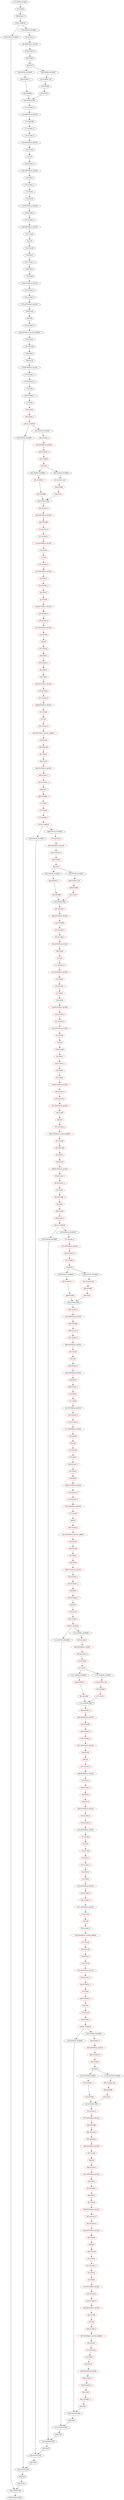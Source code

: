 digraph{
"87:SYNTH_START" -> "87:ILOAD";
"87:ILOAD" -> "89:ILOAD_2";
"89:ILOAD_2" -> "90:IF_ICMPGE";
"90:IF_ICMPGE" -> "740:SYNTH_DUMMY";
"90:IF_ICMPGE" -> "-740:SYNTH_DUMMY";
"740:SYNTH_DUMMY" -> "740:SYNTH_PHI";
"-740:SYNTH_DUMMY" -> "93:ALOAD_0";
"93:ALOAD_0" -> "94:GETFIELD_QUICK";
"94:GETFIELD_QUICK" -> "97:FCONST_0";
"97:FCONST_0" -> "98:FCMPG";
"98:FCMPG" -> "99:IFGT";
"99:IFGT" -> "749:SYNTH_DUMMY";
"99:IFGT" -> "-749:SYNTH_DUMMY";
"749:SYNTH_DUMMY" -> "108:ICONST_1";
"-749:SYNTH_DUMMY" -> "102:ICONST_M1";
"102:ICONST_M1" -> "103:ISTORE";
"108:ICONST_1" -> "109:ISTORE";
"109:ISTORE" -> "749:SYNTH_PHI";
"111:ALOAD_0" -> "112:GETFIELD_QUICK";
"112:GETFIELD_QUICK" -> "115:FSTORE";
"115:FSTORE" -> "117:ALOAD_0";
"117:ALOAD_0" -> "118:ALOAD_0";
"118:ALOAD_0" -> "119:GETFIELD_QUICK";
"119:GETFIELD_QUICK" -> "122:ILOAD";
"122:ILOAD" -> "124:I2F";
"124:I2F" -> "125:ALOAD_0";
"125:ALOAD_0" -> "126:GETFIELD_QUICK";
"126:GETFIELD_QUICK" -> "129:FMUL";
"129:FMUL" -> "130:FLOAD_3";
"130:FLOAD_3" -> "131:FMUL";
"131:FMUL" -> "132:FSUB";
"132:FSUB" -> "133:PUTFIELD_QUICK";
"133:PUTFIELD_QUICK" -> "136:ALOAD_0";
"136:ALOAD_0" -> "137:ALOAD_0";
"137:ALOAD_0" -> "138:GETFIELD_QUICK";
"138:GETFIELD_QUICK" -> "141:ILOAD";
"141:ILOAD" -> "143:I2F";
"143:I2F" -> "144:FLOAD";
"144:FLOAD" -> "146:FMUL";
"146:FMUL" -> "147:FLOAD_3";
"147:FLOAD_3" -> "148:FMUL";
"148:FMUL" -> "149:FADD";
"149:FADD" -> "150:PUTFIELD_QUICK";
"150:PUTFIELD_QUICK" -> "153:ALOAD_0";
"153:ALOAD_0" -> "154:ALOAD_0";
"154:ALOAD_0" -> "155:GETFIELD_QUICK";
"155:GETFIELD_QUICK" -> "158:ILOAD";
"158:ILOAD" -> "160:I2F";
"160:I2F" -> "161:ALOAD_0";
"161:ALOAD_0" -> "162:GETFIELD_QUICK_ARRAY";
"162:GETFIELD_QUICK_ARRAY" -> "165:ILOAD";
"165:ILOAD" -> "167:FALOAD";
"167:FALOAD" -> "168:FMUL";
"168:FMUL" -> "169:FSUB";
"169:FSUB" -> "170:PUTFIELD_QUICK";
"170:PUTFIELD_QUICK" -> "173:FLOAD_3";
"173:FLOAD_3" -> "174:FCONST_2";
"174:FCONST_2" -> "175:FDIV";
"175:FDIV" -> "176:FSTORE_3";
"176:FSTORE_3" -> "177:IINC";
"177:IINC" -> "180:ILOAD";
"180:ILOAD" [color = red];
"180:ILOAD" -> "182:ILOAD_2";
"182:ILOAD_2" [color = red];
"182:ILOAD_2" -> "183:IF_ICMPGE";
"183:IF_ICMPGE" [color = red];
"183:IF_ICMPGE" -> "833:SYNTH_DUMMY";
"183:IF_ICMPGE" -> "-833:SYNTH_DUMMY";
"833:SYNTH_DUMMY" -> "833:SYNTH_PHI";
"-833:SYNTH_DUMMY" -> "186:ALOAD_0";
"186:ALOAD_0" [color = red];
"186:ALOAD_0" -> "187:GETFIELD_QUICK";
"649:NOP" -> "650:GOTO";
"650:GOTO" -> "740:SYNTH_PHI";
"187:GETFIELD_QUICK" [color = red];
"187:GETFIELD_QUICK" -> "190:FCONST_0";
"190:FCONST_0" [color = red];
"190:FCONST_0" -> "191:FCMPG";
"191:FCMPG" [color = red];
"191:FCMPG" -> "192:IFGT";
"192:IFGT" [color = red];
"192:IFGT" -> "842:SYNTH_DUMMY";
"192:IFGT" -> "-842:SYNTH_DUMMY";
"842:SYNTH_DUMMY" -> "201:ICONST_1";
"-842:SYNTH_DUMMY" -> "195:ICONST_M1";
"195:ICONST_M1" [color = red];
"195:ICONST_M1" -> "196:ISTORE";
"201:ICONST_1" [color = red];
"201:ICONST_1" -> "202:ISTORE";
"202:ISTORE" [color = red];
"202:ISTORE" -> "842:SYNTH_PHI";
"204:ALOAD_0" [color = red];
"204:ALOAD_0" -> "205:GETFIELD_QUICK";
"205:GETFIELD_QUICK" [color = red];
"205:GETFIELD_QUICK" -> "208:FSTORE";
"208:FSTORE" [color = red];
"208:FSTORE" -> "210:ALOAD_0";
"210:ALOAD_0" [color = red];
"210:ALOAD_0" -> "211:ALOAD_0";
"211:ALOAD_0" [color = red];
"211:ALOAD_0" -> "212:GETFIELD_QUICK";
"212:GETFIELD_QUICK" [color = red];
"212:GETFIELD_QUICK" -> "215:ILOAD";
"215:ILOAD" [color = red];
"215:ILOAD" -> "217:I2F";
"217:I2F" [color = red];
"217:I2F" -> "218:ALOAD_0";
"218:ALOAD_0" [color = red];
"218:ALOAD_0" -> "219:GETFIELD_QUICK";
"219:GETFIELD_QUICK" [color = red];
"219:GETFIELD_QUICK" -> "222:FMUL";
"222:FMUL" [color = red];
"222:FMUL" -> "223:FLOAD_3";
"223:FLOAD_3" [color = red];
"223:FLOAD_3" -> "224:FMUL";
"224:FMUL" [color = red];
"224:FMUL" -> "225:FSUB";
"225:FSUB" [color = red];
"225:FSUB" -> "226:PUTFIELD_QUICK";
"226:PUTFIELD_QUICK" [color = red];
"226:PUTFIELD_QUICK" -> "229:ALOAD_0";
"229:ALOAD_0" [color = red];
"229:ALOAD_0" -> "230:ALOAD_0";
"230:ALOAD_0" [color = red];
"230:ALOAD_0" -> "231:GETFIELD_QUICK";
"231:GETFIELD_QUICK" [color = red];
"231:GETFIELD_QUICK" -> "234:ILOAD";
"234:ILOAD" [color = red];
"234:ILOAD" -> "236:I2F";
"236:I2F" [color = red];
"236:I2F" -> "237:FLOAD";
"237:FLOAD" [color = red];
"237:FLOAD" -> "239:FMUL";
"239:FMUL" [color = red];
"239:FMUL" -> "240:FLOAD_3";
"240:FLOAD_3" [color = red];
"240:FLOAD_3" -> "241:FMUL";
"241:FMUL" [color = red];
"241:FMUL" -> "242:FADD";
"242:FADD" [color = red];
"242:FADD" -> "243:PUTFIELD_QUICK";
"243:PUTFIELD_QUICK" [color = red];
"243:PUTFIELD_QUICK" -> "246:ALOAD_0";
"246:ALOAD_0" [color = red];
"246:ALOAD_0" -> "247:ALOAD_0";
"247:ALOAD_0" [color = red];
"247:ALOAD_0" -> "248:GETFIELD_QUICK";
"248:GETFIELD_QUICK" [color = red];
"248:GETFIELD_QUICK" -> "251:ILOAD";
"251:ILOAD" [color = red];
"251:ILOAD" -> "253:I2F";
"253:I2F" [color = red];
"253:I2F" -> "254:ALOAD_0";
"254:ALOAD_0" [color = red];
"254:ALOAD_0" -> "255:GETFIELD_QUICK_ARRAY";
"255:GETFIELD_QUICK_ARRAY" [color = red];
"255:GETFIELD_QUICK_ARRAY" -> "258:ILOAD";
"258:ILOAD" [color = red];
"258:ILOAD" -> "260:FALOAD";
"260:FALOAD" [color = red];
"260:FALOAD" -> "261:FMUL";
"261:FMUL" [color = red];
"261:FMUL" -> "262:FSUB";
"262:FSUB" [color = red];
"262:FSUB" -> "263:PUTFIELD_QUICK";
"263:PUTFIELD_QUICK" [color = red];
"263:PUTFIELD_QUICK" -> "266:FLOAD_3";
"266:FLOAD_3" [color = red];
"266:FLOAD_3" -> "267:FCONST_2";
"267:FCONST_2" [color = red];
"267:FCONST_2" -> "268:FDIV";
"268:FDIV" [color = red];
"268:FDIV" -> "269:FSTORE_3";
"269:FSTORE_3" [color = red];
"269:FSTORE_3" -> "270:IINC";
"270:IINC" [color = red];
"270:IINC" -> "273:ILOAD";
"273:ILOAD" [color = red];
"273:ILOAD" -> "275:ILOAD_2";
"275:ILOAD_2" [color = red];
"275:ILOAD_2" -> "276:IF_ICMPGE";
"276:IF_ICMPGE" [color = red];
"276:IF_ICMPGE" -> "926:SYNTH_DUMMY";
"276:IF_ICMPGE" -> "-926:SYNTH_DUMMY";
"926:SYNTH_DUMMY" -> "926:SYNTH_PHI";
"-926:SYNTH_DUMMY" -> "279:ALOAD_0";
"279:ALOAD_0" [color = red];
"279:ALOAD_0" -> "280:GETFIELD_QUICK";
"648:NOP" -> "833:SYNTH_PHI";
"280:GETFIELD_QUICK" [color = red];
"280:GETFIELD_QUICK" -> "283:FCONST_0";
"283:FCONST_0" [color = red];
"283:FCONST_0" -> "284:FCMPG";
"284:FCMPG" [color = red];
"284:FCMPG" -> "285:IFGT";
"285:IFGT" [color = red];
"285:IFGT" -> "935:SYNTH_DUMMY";
"285:IFGT" -> "-935:SYNTH_DUMMY";
"935:SYNTH_DUMMY" -> "294:ICONST_1";
"-935:SYNTH_DUMMY" -> "288:ICONST_M1";
"288:ICONST_M1" [color = red];
"288:ICONST_M1" -> "289:ISTORE";
"294:ICONST_1" [color = red];
"294:ICONST_1" -> "295:ISTORE";
"295:ISTORE" [color = red];
"295:ISTORE" -> "935:SYNTH_PHI";
"297:ALOAD_0" [color = red];
"297:ALOAD_0" -> "298:GETFIELD_QUICK";
"298:GETFIELD_QUICK" [color = red];
"298:GETFIELD_QUICK" -> "301:FSTORE";
"301:FSTORE" [color = red];
"301:FSTORE" -> "303:ALOAD_0";
"303:ALOAD_0" [color = red];
"303:ALOAD_0" -> "304:ALOAD_0";
"304:ALOAD_0" [color = red];
"304:ALOAD_0" -> "305:GETFIELD_QUICK";
"305:GETFIELD_QUICK" [color = red];
"305:GETFIELD_QUICK" -> "308:ILOAD";
"308:ILOAD" [color = red];
"308:ILOAD" -> "310:I2F";
"310:I2F" [color = red];
"310:I2F" -> "311:ALOAD_0";
"311:ALOAD_0" [color = red];
"311:ALOAD_0" -> "312:GETFIELD_QUICK";
"312:GETFIELD_QUICK" [color = red];
"312:GETFIELD_QUICK" -> "315:FMUL";
"315:FMUL" [color = red];
"315:FMUL" -> "316:FLOAD_3";
"316:FLOAD_3" [color = red];
"316:FLOAD_3" -> "317:FMUL";
"317:FMUL" [color = red];
"317:FMUL" -> "318:FSUB";
"318:FSUB" [color = red];
"318:FSUB" -> "319:PUTFIELD_QUICK";
"319:PUTFIELD_QUICK" [color = red];
"319:PUTFIELD_QUICK" -> "322:ALOAD_0";
"322:ALOAD_0" [color = red];
"322:ALOAD_0" -> "323:ALOAD_0";
"323:ALOAD_0" [color = red];
"323:ALOAD_0" -> "324:GETFIELD_QUICK";
"324:GETFIELD_QUICK" [color = red];
"324:GETFIELD_QUICK" -> "327:ILOAD";
"327:ILOAD" [color = red];
"327:ILOAD" -> "329:I2F";
"329:I2F" [color = red];
"329:I2F" -> "330:FLOAD";
"330:FLOAD" [color = red];
"330:FLOAD" -> "332:FMUL";
"332:FMUL" [color = red];
"332:FMUL" -> "333:FLOAD_3";
"333:FLOAD_3" [color = red];
"333:FLOAD_3" -> "334:FMUL";
"334:FMUL" [color = red];
"334:FMUL" -> "335:FADD";
"335:FADD" [color = red];
"335:FADD" -> "336:PUTFIELD_QUICK";
"336:PUTFIELD_QUICK" [color = red];
"336:PUTFIELD_QUICK" -> "339:ALOAD_0";
"339:ALOAD_0" [color = red];
"339:ALOAD_0" -> "340:ALOAD_0";
"340:ALOAD_0" [color = red];
"340:ALOAD_0" -> "341:GETFIELD_QUICK";
"341:GETFIELD_QUICK" [color = red];
"341:GETFIELD_QUICK" -> "344:ILOAD";
"344:ILOAD" [color = red];
"344:ILOAD" -> "346:I2F";
"346:I2F" [color = red];
"346:I2F" -> "347:ALOAD_0";
"347:ALOAD_0" [color = red];
"347:ALOAD_0" -> "348:GETFIELD_QUICK_ARRAY";
"348:GETFIELD_QUICK_ARRAY" [color = red];
"348:GETFIELD_QUICK_ARRAY" -> "351:ILOAD";
"351:ILOAD" [color = red];
"351:ILOAD" -> "353:FALOAD";
"353:FALOAD" [color = red];
"353:FALOAD" -> "354:FMUL";
"354:FMUL" [color = red];
"354:FMUL" -> "355:FSUB";
"355:FSUB" [color = red];
"355:FSUB" -> "356:PUTFIELD_QUICK";
"356:PUTFIELD_QUICK" [color = red];
"356:PUTFIELD_QUICK" -> "359:FLOAD_3";
"359:FLOAD_3" [color = red];
"359:FLOAD_3" -> "360:FCONST_2";
"360:FCONST_2" [color = red];
"360:FCONST_2" -> "361:FDIV";
"361:FDIV" [color = red];
"361:FDIV" -> "362:FSTORE_3";
"362:FSTORE_3" [color = red];
"362:FSTORE_3" -> "363:IINC";
"363:IINC" [color = red];
"363:IINC" -> "366:ILOAD";
"366:ILOAD" [color = red];
"366:ILOAD" -> "368:ILOAD_2";
"368:ILOAD_2" [color = red];
"368:ILOAD_2" -> "369:IF_ICMPGE";
"369:IF_ICMPGE" [color = red];
"369:IF_ICMPGE" -> "1019:SYNTH_DUMMY";
"369:IF_ICMPGE" -> "-1019:SYNTH_DUMMY";
"1019:SYNTH_DUMMY" -> "1019:SYNTH_PHI";
"-1019:SYNTH_DUMMY" -> "372:ALOAD_0";
"372:ALOAD_0" [color = red];
"372:ALOAD_0" -> "373:GETFIELD_QUICK";
"647:NOP" -> "926:SYNTH_PHI";
"373:GETFIELD_QUICK" [color = red];
"373:GETFIELD_QUICK" -> "376:FCONST_0";
"376:FCONST_0" [color = red];
"376:FCONST_0" -> "377:FCMPG";
"377:FCMPG" [color = red];
"377:FCMPG" -> "378:IFGT";
"378:IFGT" [color = red];
"378:IFGT" -> "1028:SYNTH_DUMMY";
"378:IFGT" -> "-1028:SYNTH_DUMMY";
"1028:SYNTH_DUMMY" -> "387:ICONST_1";
"-1028:SYNTH_DUMMY" -> "381:ICONST_M1";
"381:ICONST_M1" [color = red];
"381:ICONST_M1" -> "382:ISTORE";
"387:ICONST_1" [color = red];
"387:ICONST_1" -> "388:ISTORE";
"388:ISTORE" [color = red];
"388:ISTORE" -> "1028:SYNTH_PHI";
"390:ALOAD_0" [color = red];
"390:ALOAD_0" -> "391:GETFIELD_QUICK";
"391:GETFIELD_QUICK" [color = red];
"391:GETFIELD_QUICK" -> "394:FSTORE";
"394:FSTORE" [color = red];
"394:FSTORE" -> "396:ALOAD_0";
"396:ALOAD_0" [color = red];
"396:ALOAD_0" -> "397:ALOAD_0";
"397:ALOAD_0" [color = red];
"397:ALOAD_0" -> "398:GETFIELD_QUICK";
"398:GETFIELD_QUICK" [color = red];
"398:GETFIELD_QUICK" -> "401:ILOAD";
"401:ILOAD" [color = red];
"401:ILOAD" -> "403:I2F";
"403:I2F" [color = red];
"403:I2F" -> "404:ALOAD_0";
"404:ALOAD_0" [color = red];
"404:ALOAD_0" -> "405:GETFIELD_QUICK";
"405:GETFIELD_QUICK" [color = red];
"405:GETFIELD_QUICK" -> "408:FMUL";
"408:FMUL" [color = red];
"408:FMUL" -> "409:FLOAD_3";
"409:FLOAD_3" [color = red];
"409:FLOAD_3" -> "410:FMUL";
"410:FMUL" [color = red];
"410:FMUL" -> "411:FSUB";
"411:FSUB" [color = red];
"411:FSUB" -> "412:PUTFIELD_QUICK";
"412:PUTFIELD_QUICK" [color = red];
"412:PUTFIELD_QUICK" -> "415:ALOAD_0";
"415:ALOAD_0" [color = red];
"415:ALOAD_0" -> "416:ALOAD_0";
"416:ALOAD_0" [color = red];
"416:ALOAD_0" -> "417:GETFIELD_QUICK";
"417:GETFIELD_QUICK" [color = red];
"417:GETFIELD_QUICK" -> "420:ILOAD";
"420:ILOAD" [color = red];
"420:ILOAD" -> "422:I2F";
"422:I2F" [color = red];
"422:I2F" -> "423:FLOAD";
"423:FLOAD" [color = red];
"423:FLOAD" -> "425:FMUL";
"425:FMUL" [color = red];
"425:FMUL" -> "426:FLOAD_3";
"426:FLOAD_3" [color = red];
"426:FLOAD_3" -> "427:FMUL";
"427:FMUL" [color = red];
"427:FMUL" -> "428:FADD";
"428:FADD" [color = red];
"428:FADD" -> "429:PUTFIELD_QUICK";
"429:PUTFIELD_QUICK" [color = red];
"429:PUTFIELD_QUICK" -> "432:ALOAD_0";
"432:ALOAD_0" [color = red];
"432:ALOAD_0" -> "433:ALOAD_0";
"433:ALOAD_0" [color = red];
"433:ALOAD_0" -> "434:GETFIELD_QUICK";
"434:GETFIELD_QUICK" [color = red];
"434:GETFIELD_QUICK" -> "437:ILOAD";
"437:ILOAD" [color = red];
"437:ILOAD" -> "439:I2F";
"439:I2F" [color = red];
"439:I2F" -> "440:ALOAD_0";
"440:ALOAD_0" [color = red];
"440:ALOAD_0" -> "441:GETFIELD_QUICK_ARRAY";
"441:GETFIELD_QUICK_ARRAY" [color = red];
"441:GETFIELD_QUICK_ARRAY" -> "444:ILOAD";
"444:ILOAD" [color = red];
"444:ILOAD" -> "446:FALOAD";
"446:FALOAD" [color = red];
"446:FALOAD" -> "447:FMUL";
"447:FMUL" [color = red];
"447:FMUL" -> "448:FSUB";
"448:FSUB" [color = red];
"448:FSUB" -> "449:PUTFIELD_QUICK";
"449:PUTFIELD_QUICK" [color = red];
"449:PUTFIELD_QUICK" -> "452:FLOAD_3";
"452:FLOAD_3" [color = red];
"452:FLOAD_3" -> "453:FCONST_2";
"453:FCONST_2" [color = red];
"453:FCONST_2" -> "454:FDIV";
"454:FDIV" [color = red];
"454:FDIV" -> "455:FSTORE_3";
"455:FSTORE_3" [color = red];
"455:FSTORE_3" -> "456:IINC";
"456:IINC" [color = red];
"456:IINC" -> "459:ILOAD";
"459:ILOAD" [color = red];
"459:ILOAD" -> "461:ILOAD_2";
"461:ILOAD_2" [color = red];
"461:ILOAD_2" -> "462:IF_ICMPGE";
"462:IF_ICMPGE" [color = red];
"462:IF_ICMPGE" -> "1112:SYNTH_DUMMY";
"462:IF_ICMPGE" -> "-1112:SYNTH_DUMMY";
"1112:SYNTH_DUMMY" -> "1112:SYNTH_PHI";
"-1112:SYNTH_DUMMY" -> "465:ALOAD_0";
"465:ALOAD_0" [color = red];
"465:ALOAD_0" -> "466:GETFIELD_QUICK";
"646:NOP" -> "1019:SYNTH_PHI";
"466:GETFIELD_QUICK" [color = red];
"466:GETFIELD_QUICK" -> "469:FCONST_0";
"469:FCONST_0" [color = red];
"469:FCONST_0" -> "470:FCMPG";
"470:FCMPG" [color = red];
"470:FCMPG" -> "471:IFGT";
"471:IFGT" [color = red];
"471:IFGT" -> "1121:SYNTH_DUMMY";
"471:IFGT" -> "-1121:SYNTH_DUMMY";
"1121:SYNTH_DUMMY" -> "480:ICONST_1";
"-1121:SYNTH_DUMMY" -> "474:ICONST_M1";
"474:ICONST_M1" [color = red];
"474:ICONST_M1" -> "475:ISTORE";
"480:ICONST_1" [color = red];
"480:ICONST_1" -> "481:ISTORE";
"481:ISTORE" [color = red];
"481:ISTORE" -> "1121:SYNTH_PHI";
"483:ALOAD_0" [color = red];
"483:ALOAD_0" -> "484:GETFIELD_QUICK";
"484:GETFIELD_QUICK" [color = red];
"484:GETFIELD_QUICK" -> "487:FSTORE";
"487:FSTORE" [color = red];
"487:FSTORE" -> "489:ALOAD_0";
"489:ALOAD_0" [color = red];
"489:ALOAD_0" -> "490:ALOAD_0";
"490:ALOAD_0" [color = red];
"490:ALOAD_0" -> "491:GETFIELD_QUICK";
"491:GETFIELD_QUICK" [color = red];
"491:GETFIELD_QUICK" -> "494:ILOAD";
"494:ILOAD" [color = red];
"494:ILOAD" -> "496:I2F";
"496:I2F" [color = red];
"496:I2F" -> "497:ALOAD_0";
"497:ALOAD_0" [color = red];
"497:ALOAD_0" -> "498:GETFIELD_QUICK";
"498:GETFIELD_QUICK" [color = red];
"498:GETFIELD_QUICK" -> "501:FMUL";
"501:FMUL" [color = red];
"501:FMUL" -> "502:FLOAD_3";
"502:FLOAD_3" [color = red];
"502:FLOAD_3" -> "503:FMUL";
"503:FMUL" [color = red];
"503:FMUL" -> "504:FSUB";
"504:FSUB" [color = red];
"504:FSUB" -> "505:PUTFIELD_QUICK";
"505:PUTFIELD_QUICK" [color = red];
"505:PUTFIELD_QUICK" -> "508:ALOAD_0";
"508:ALOAD_0" [color = red];
"508:ALOAD_0" -> "509:ALOAD_0";
"509:ALOAD_0" [color = red];
"509:ALOAD_0" -> "510:GETFIELD_QUICK";
"510:GETFIELD_QUICK" [color = red];
"510:GETFIELD_QUICK" -> "513:ILOAD";
"513:ILOAD" [color = red];
"513:ILOAD" -> "515:I2F";
"515:I2F" [color = red];
"515:I2F" -> "516:FLOAD";
"516:FLOAD" [color = red];
"516:FLOAD" -> "518:FMUL";
"518:FMUL" [color = red];
"518:FMUL" -> "519:FLOAD_3";
"519:FLOAD_3" [color = red];
"519:FLOAD_3" -> "520:FMUL";
"520:FMUL" [color = red];
"520:FMUL" -> "521:FADD";
"521:FADD" [color = red];
"521:FADD" -> "522:PUTFIELD_QUICK";
"522:PUTFIELD_QUICK" [color = red];
"522:PUTFIELD_QUICK" -> "525:ALOAD_0";
"525:ALOAD_0" [color = red];
"525:ALOAD_0" -> "526:ALOAD_0";
"526:ALOAD_0" [color = red];
"526:ALOAD_0" -> "527:GETFIELD_QUICK";
"527:GETFIELD_QUICK" [color = red];
"527:GETFIELD_QUICK" -> "530:ILOAD";
"530:ILOAD" [color = red];
"530:ILOAD" -> "532:I2F";
"532:I2F" [color = red];
"532:I2F" -> "533:ALOAD_0";
"533:ALOAD_0" [color = red];
"533:ALOAD_0" -> "534:GETFIELD_QUICK_ARRAY";
"534:GETFIELD_QUICK_ARRAY" [color = red];
"534:GETFIELD_QUICK_ARRAY" -> "537:ILOAD";
"537:ILOAD" [color = red];
"537:ILOAD" -> "539:FALOAD";
"539:FALOAD" [color = red];
"539:FALOAD" -> "540:FMUL";
"540:FMUL" [color = red];
"540:FMUL" -> "541:FSUB";
"541:FSUB" [color = red];
"541:FSUB" -> "542:PUTFIELD_QUICK";
"542:PUTFIELD_QUICK" [color = red];
"542:PUTFIELD_QUICK" -> "545:FLOAD_3";
"545:FLOAD_3" [color = red];
"545:FLOAD_3" -> "546:FCONST_2";
"546:FCONST_2" [color = red];
"546:FCONST_2" -> "547:FDIV";
"547:FDIV" [color = red];
"547:FDIV" -> "548:FSTORE_3";
"548:FSTORE_3" [color = red];
"548:FSTORE_3" -> "549:IINC";
"549:IINC" [color = red];
"549:IINC" -> "552:ILOAD";
"552:ILOAD" [color = red];
"552:ILOAD" -> "554:ILOAD_2";
"554:ILOAD_2" [color = red];
"554:ILOAD_2" -> "555:IF_ICMPGE";
"555:IF_ICMPGE" [color = red];
"555:IF_ICMPGE" -> "1205:SYNTH_DUMMY";
"555:IF_ICMPGE" -> "-1205:SYNTH_DUMMY";
"1205:SYNTH_DUMMY" -> "1205:SYNTH_PHI";
"-1205:SYNTH_DUMMY" -> "558:ALOAD_0";
"558:ALOAD_0" [color = red];
"558:ALOAD_0" -> "559:GETFIELD_QUICK";
"645:NOP" -> "1112:SYNTH_PHI";
"559:GETFIELD_QUICK" [color = red];
"559:GETFIELD_QUICK" -> "562:FCONST_0";
"562:FCONST_0" [color = red];
"562:FCONST_0" -> "563:FCMPG";
"563:FCMPG" [color = red];
"563:FCMPG" -> "564:IFGT";
"564:IFGT" [color = red];
"564:IFGT" -> "1214:SYNTH_DUMMY";
"564:IFGT" -> "-1214:SYNTH_DUMMY";
"1214:SYNTH_DUMMY" -> "573:ICONST_1";
"-1214:SYNTH_DUMMY" -> "567:ICONST_M1";
"567:ICONST_M1" [color = red];
"567:ICONST_M1" -> "568:ISTORE";
"573:ICONST_1" [color = red];
"573:ICONST_1" -> "574:ISTORE";
"574:ISTORE" [color = red];
"574:ISTORE" -> "1214:SYNTH_PHI";
"576:ALOAD_0" [color = red];
"576:ALOAD_0" -> "577:GETFIELD_QUICK";
"577:GETFIELD_QUICK" [color = red];
"577:GETFIELD_QUICK" -> "580:FSTORE";
"580:FSTORE" [color = red];
"580:FSTORE" -> "582:ALOAD_0";
"582:ALOAD_0" [color = red];
"582:ALOAD_0" -> "583:ALOAD_0";
"583:ALOAD_0" [color = red];
"583:ALOAD_0" -> "584:GETFIELD_QUICK";
"584:GETFIELD_QUICK" [color = red];
"584:GETFIELD_QUICK" -> "587:ILOAD";
"587:ILOAD" [color = red];
"587:ILOAD" -> "589:I2F";
"589:I2F" [color = red];
"589:I2F" -> "590:ALOAD_0";
"590:ALOAD_0" [color = red];
"590:ALOAD_0" -> "591:GETFIELD_QUICK";
"591:GETFIELD_QUICK" [color = red];
"591:GETFIELD_QUICK" -> "594:FMUL";
"594:FMUL" [color = red];
"594:FMUL" -> "595:FLOAD_3";
"595:FLOAD_3" [color = red];
"595:FLOAD_3" -> "596:FMUL";
"596:FMUL" [color = red];
"596:FMUL" -> "597:FSUB";
"597:FSUB" [color = red];
"597:FSUB" -> "598:PUTFIELD_QUICK";
"598:PUTFIELD_QUICK" [color = red];
"598:PUTFIELD_QUICK" -> "601:ALOAD_0";
"601:ALOAD_0" [color = red];
"601:ALOAD_0" -> "602:ALOAD_0";
"602:ALOAD_0" [color = red];
"602:ALOAD_0" -> "603:GETFIELD_QUICK";
"603:GETFIELD_QUICK" [color = red];
"603:GETFIELD_QUICK" -> "606:ILOAD";
"606:ILOAD" [color = red];
"606:ILOAD" -> "608:I2F";
"608:I2F" [color = red];
"608:I2F" -> "609:FLOAD";
"609:FLOAD" [color = red];
"609:FLOAD" -> "611:FMUL";
"611:FMUL" [color = red];
"611:FMUL" -> "612:FLOAD_3";
"612:FLOAD_3" [color = red];
"612:FLOAD_3" -> "613:FMUL";
"613:FMUL" [color = red];
"613:FMUL" -> "614:FADD";
"614:FADD" [color = red];
"614:FADD" -> "615:PUTFIELD_QUICK";
"615:PUTFIELD_QUICK" [color = red];
"615:PUTFIELD_QUICK" -> "618:ALOAD_0";
"618:ALOAD_0" [color = red];
"618:ALOAD_0" -> "619:ALOAD_0";
"619:ALOAD_0" [color = red];
"619:ALOAD_0" -> "620:GETFIELD_QUICK";
"620:GETFIELD_QUICK" [color = red];
"620:GETFIELD_QUICK" -> "623:ILOAD";
"623:ILOAD" [color = red];
"623:ILOAD" -> "625:I2F";
"625:I2F" [color = red];
"625:I2F" -> "626:ALOAD_0";
"626:ALOAD_0" [color = red];
"626:ALOAD_0" -> "627:GETFIELD_QUICK_ARRAY";
"627:GETFIELD_QUICK_ARRAY" [color = red];
"627:GETFIELD_QUICK_ARRAY" -> "630:ILOAD";
"630:ILOAD" [color = red];
"630:ILOAD" -> "632:FALOAD";
"632:FALOAD" [color = red];
"632:FALOAD" -> "633:FMUL";
"633:FMUL" [color = red];
"633:FMUL" -> "634:FSUB";
"634:FSUB" [color = red];
"634:FSUB" -> "635:PUTFIELD_QUICK";
"635:PUTFIELD_QUICK" [color = red];
"635:PUTFIELD_QUICK" -> "638:FLOAD_3";
"638:FLOAD_3" [color = red];
"638:FLOAD_3" -> "639:FCONST_2";
"639:FCONST_2" [color = red];
"639:FCONST_2" -> "640:FDIV";
"640:FDIV" [color = red];
"640:FDIV" -> "641:FSTORE_3";
"641:FSTORE_3" [color = red];
"641:FSTORE_3" -> "642:IINC";
"642:IINC" [color = red];
"642:IINC" -> "1205:SYNTH_PHI";
"568:ISTORE" [color = red];
"568:ISTORE" -> "570:GOTO";
"570:GOTO" [color = red];
"570:GOTO" -> "1214:SYNTH_PHI";
"475:ISTORE" [color = red];
"475:ISTORE" -> "477:GOTO";
"477:GOTO" [color = red];
"477:GOTO" -> "1121:SYNTH_PHI";
"382:ISTORE" [color = red];
"382:ISTORE" -> "384:GOTO";
"384:GOTO" [color = red];
"384:GOTO" -> "1028:SYNTH_PHI";
"289:ISTORE" [color = red];
"289:ISTORE" -> "291:GOTO";
"291:GOTO" [color = red];
"291:GOTO" -> "935:SYNTH_PHI";
"196:ISTORE" [color = red];
"196:ISTORE" -> "198:GOTO";
"198:GOTO" [color = red];
"198:GOTO" -> "842:SYNTH_PHI";
"103:ISTORE" -> "105:GOTO";
"105:GOTO" -> "749:SYNTH_PHI";
"749:SYNTH_PHI" -> "111:ALOAD_0";
"842:SYNTH_PHI" -> "204:ALOAD_0";
"935:SYNTH_PHI" -> "297:ALOAD_0";
"1028:SYNTH_PHI" -> "390:ALOAD_0";
"1121:SYNTH_PHI" -> "483:ALOAD_0";
"1214:SYNTH_PHI" -> "576:ALOAD_0";
"1205:SYNTH_PHI" -> "645:NOP";
"1112:SYNTH_PHI" -> "646:NOP";
"1019:SYNTH_PHI" -> "647:NOP";
"926:SYNTH_PHI" -> "648:NOP";
"833:SYNTH_PHI" -> "649:NOP";
"740:SYNTH_PHI" -> "650:SYNTH_STOP";
}